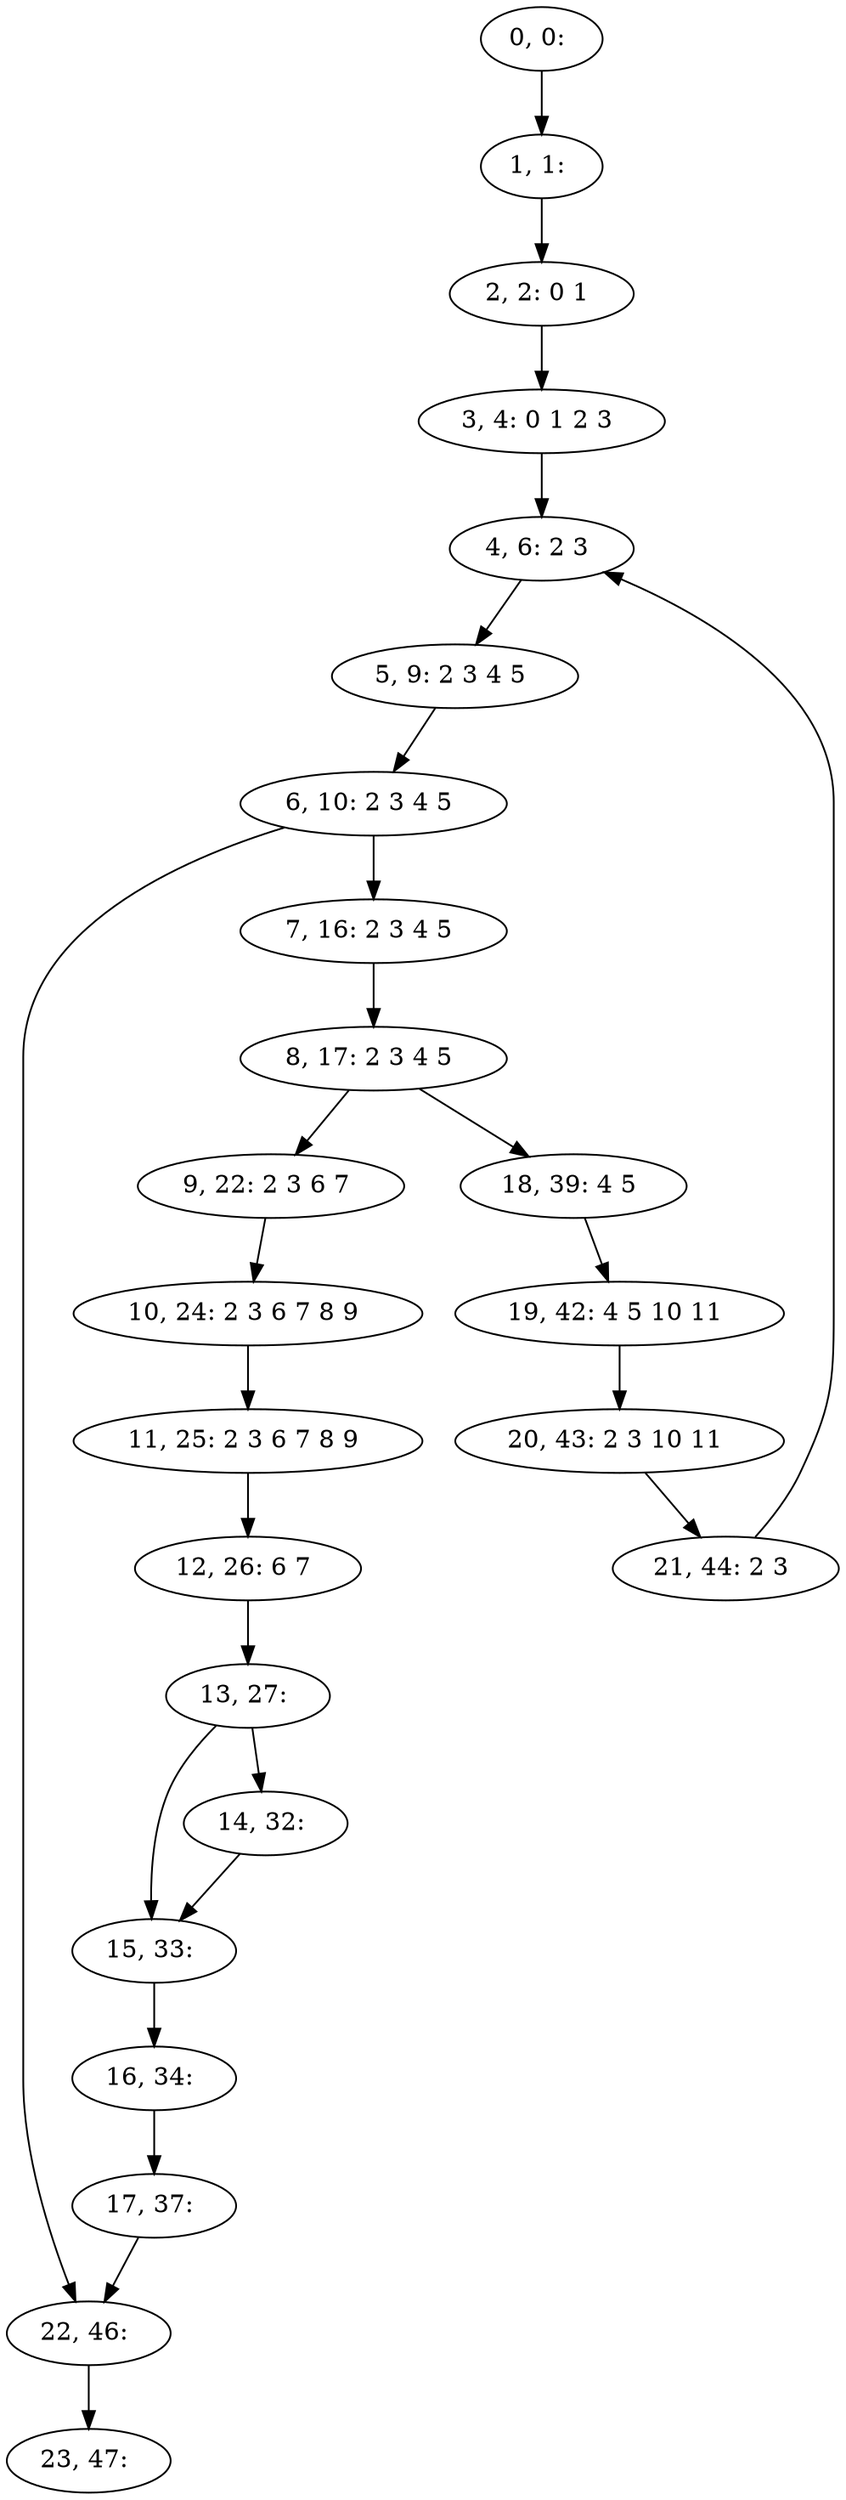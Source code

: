 digraph G {
0[label="0, 0: "];
1[label="1, 1: "];
2[label="2, 2: 0 1 "];
3[label="3, 4: 0 1 2 3 "];
4[label="4, 6: 2 3 "];
5[label="5, 9: 2 3 4 5 "];
6[label="6, 10: 2 3 4 5 "];
7[label="7, 16: 2 3 4 5 "];
8[label="8, 17: 2 3 4 5 "];
9[label="9, 22: 2 3 6 7 "];
10[label="10, 24: 2 3 6 7 8 9 "];
11[label="11, 25: 2 3 6 7 8 9 "];
12[label="12, 26: 6 7 "];
13[label="13, 27: "];
14[label="14, 32: "];
15[label="15, 33: "];
16[label="16, 34: "];
17[label="17, 37: "];
18[label="18, 39: 4 5 "];
19[label="19, 42: 4 5 10 11 "];
20[label="20, 43: 2 3 10 11 "];
21[label="21, 44: 2 3 "];
22[label="22, 46: "];
23[label="23, 47: "];
0->1 ;
1->2 ;
2->3 ;
3->4 ;
4->5 ;
5->6 ;
6->7 ;
6->22 ;
7->8 ;
8->9 ;
8->18 ;
9->10 ;
10->11 ;
11->12 ;
12->13 ;
13->14 ;
13->15 ;
14->15 ;
15->16 ;
16->17 ;
17->22 ;
18->19 ;
19->20 ;
20->21 ;
21->4 ;
22->23 ;
}
